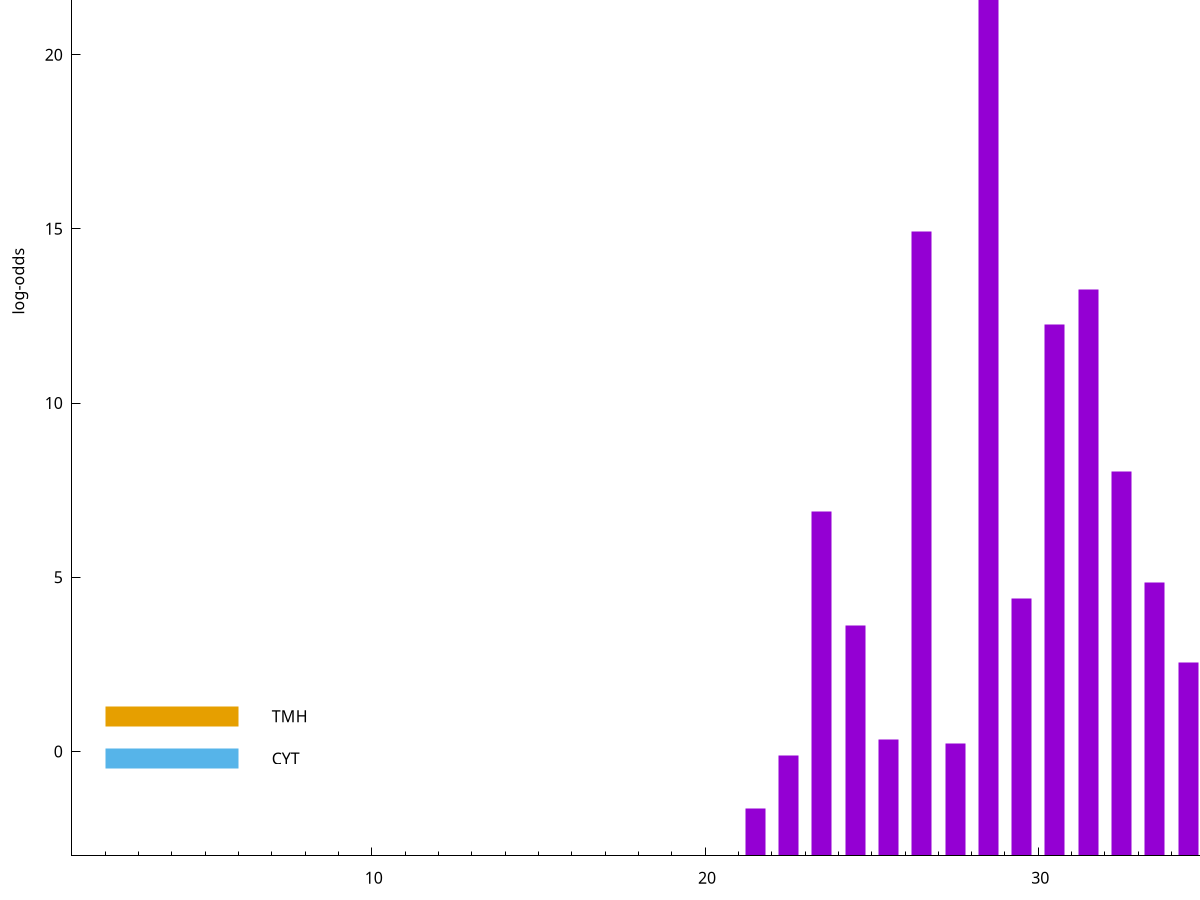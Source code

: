 set title "LipoP predictions for SRR4017854.gff"
set size 2., 1.4
set xrange [1:70] 
set mxtics 10
set yrange [-3:30]
set y2range [0:33]
set ylabel "log-odds"
set term postscript eps color solid "Helvetica" 30
set output "SRR4017854.gff7.eps"
set arrow from 2,24.7054 to 6,24.7054 nohead lt 1 lw 20
set label "SpI" at 7,24.7054
set arrow from 2,1.00763 to 6,1.00763 nohead lt 4 lw 20
set label "TMH" at 7,1.00763
set arrow from 2,-0.200913 to 6,-0.200913 nohead lt 3 lw 20
set label "CYT" at 7,-0.200913
set arrow from 2,24.7054 to 6,24.7054 nohead lt 1 lw 20
set label "SpI" at 7,24.7054
# NOTE: The scores below are the log-odds scores with the threshold
# NOTE: subtracted (a hack to make gnuplot make the histogram all
# NOTE: look nice).
plot "-" axes x1y2 title "" with impulses lt 1 lw 20
28.500000 27.702900
26.500000 17.917300
31.500000 16.255300
30.500000 15.258400
32.500000 11.023620
23.500000 9.875050
33.500000 7.861960
29.500000 7.385020
24.500000 6.625280
34.500000 5.558100
25.500000 3.346915
27.500000 3.232581
22.500000 2.894118
21.500000 1.374500
35.500000 0.937290
e
exit
